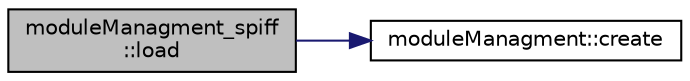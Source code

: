 digraph "moduleManagment_spiff::load"
{
 // LATEX_PDF_SIZE
  edge [fontname="Helvetica",fontsize="10",labelfontname="Helvetica",labelfontsize="10"];
  node [fontname="Helvetica",fontsize="10",shape=record];
  rankdir="LR";
  Node1 [label="moduleManagment_spiff\l::load",height=0.2,width=0.4,color="black", fillcolor="grey75", style="filled", fontcolor="black",tooltip=" "];
  Node1 -> Node2 [color="midnightblue",fontsize="10",style="solid",fontname="Helvetica"];
  Node2 [label="moduleManagment::create",height=0.2,width=0.4,color="black", fillcolor="white", style="filled",URL="$classmodule_managment.html#afda4830b1ab20afa2a745563c1d48103",tooltip=" "];
}
